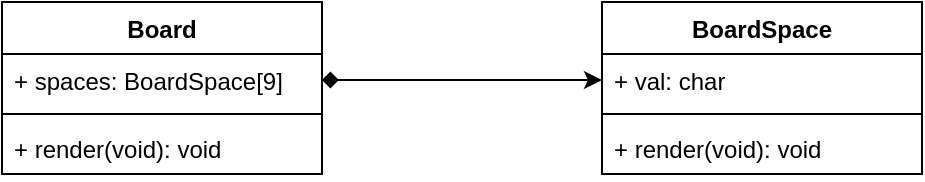 <mxfile version="14.8.0" type="device"><diagram id="HXxlivs_f1PjBuU_eO6j" name="Page-1"><mxGraphModel dx="1138" dy="610" grid="1" gridSize="10" guides="1" tooltips="1" connect="1" arrows="1" fold="1" page="1" pageScale="1" pageWidth="827" pageHeight="1169" math="0" shadow="0"><root><mxCell id="0"/><mxCell id="1" parent="0"/><mxCell id="c5aer1ermQzOhFZuS6gZ-1" value="Board" style="swimlane;fontStyle=1;align=center;verticalAlign=top;childLayout=stackLayout;horizontal=1;startSize=26;horizontalStack=0;resizeParent=1;resizeParentMax=0;resizeLast=0;collapsible=1;marginBottom=0;" vertex="1" parent="1"><mxGeometry x="190" y="220" width="160" height="86" as="geometry"/></mxCell><mxCell id="c5aer1ermQzOhFZuS6gZ-2" value="+ spaces: BoardSpace[9]" style="text;strokeColor=none;fillColor=none;align=left;verticalAlign=top;spacingLeft=4;spacingRight=4;overflow=hidden;rotatable=0;points=[[0,0.5],[1,0.5]];portConstraint=eastwest;" vertex="1" parent="c5aer1ermQzOhFZuS6gZ-1"><mxGeometry y="26" width="160" height="26" as="geometry"/></mxCell><mxCell id="c5aer1ermQzOhFZuS6gZ-3" value="" style="line;strokeWidth=1;fillColor=none;align=left;verticalAlign=middle;spacingTop=-1;spacingLeft=3;spacingRight=3;rotatable=0;labelPosition=right;points=[];portConstraint=eastwest;" vertex="1" parent="c5aer1ermQzOhFZuS6gZ-1"><mxGeometry y="52" width="160" height="8" as="geometry"/></mxCell><mxCell id="c5aer1ermQzOhFZuS6gZ-4" value="+ render(void): void" style="text;strokeColor=none;fillColor=none;align=left;verticalAlign=top;spacingLeft=4;spacingRight=4;overflow=hidden;rotatable=0;points=[[0,0.5],[1,0.5]];portConstraint=eastwest;" vertex="1" parent="c5aer1ermQzOhFZuS6gZ-1"><mxGeometry y="60" width="160" height="26" as="geometry"/></mxCell><mxCell id="c5aer1ermQzOhFZuS6gZ-5" value="BoardSpace" style="swimlane;fontStyle=1;align=center;verticalAlign=top;childLayout=stackLayout;horizontal=1;startSize=26;horizontalStack=0;resizeParent=1;resizeParentMax=0;resizeLast=0;collapsible=1;marginBottom=0;" vertex="1" parent="1"><mxGeometry x="490" y="220" width="160" height="86" as="geometry"/></mxCell><mxCell id="c5aer1ermQzOhFZuS6gZ-6" value="+ val: char" style="text;strokeColor=none;fillColor=none;align=left;verticalAlign=top;spacingLeft=4;spacingRight=4;overflow=hidden;rotatable=0;points=[[0,0.5],[1,0.5]];portConstraint=eastwest;" vertex="1" parent="c5aer1ermQzOhFZuS6gZ-5"><mxGeometry y="26" width="160" height="26" as="geometry"/></mxCell><mxCell id="c5aer1ermQzOhFZuS6gZ-7" value="" style="line;strokeWidth=1;fillColor=none;align=left;verticalAlign=middle;spacingTop=-1;spacingLeft=3;spacingRight=3;rotatable=0;labelPosition=right;points=[];portConstraint=eastwest;" vertex="1" parent="c5aer1ermQzOhFZuS6gZ-5"><mxGeometry y="52" width="160" height="8" as="geometry"/></mxCell><mxCell id="c5aer1ermQzOhFZuS6gZ-8" value="+ render(void): void" style="text;strokeColor=none;fillColor=none;align=left;verticalAlign=top;spacingLeft=4;spacingRight=4;overflow=hidden;rotatable=0;points=[[0,0.5],[1,0.5]];portConstraint=eastwest;" vertex="1" parent="c5aer1ermQzOhFZuS6gZ-5"><mxGeometry y="60" width="160" height="26" as="geometry"/></mxCell><mxCell id="c5aer1ermQzOhFZuS6gZ-11" style="edgeStyle=orthogonalEdgeStyle;rounded=0;orthogonalLoop=1;jettySize=auto;html=1;exitX=1;exitY=0.5;exitDx=0;exitDy=0;entryX=0;entryY=0.5;entryDx=0;entryDy=0;startArrow=diamond;startFill=1;" edge="1" parent="1" source="c5aer1ermQzOhFZuS6gZ-2" target="c5aer1ermQzOhFZuS6gZ-6"><mxGeometry relative="1" as="geometry"/></mxCell></root></mxGraphModel></diagram></mxfile>